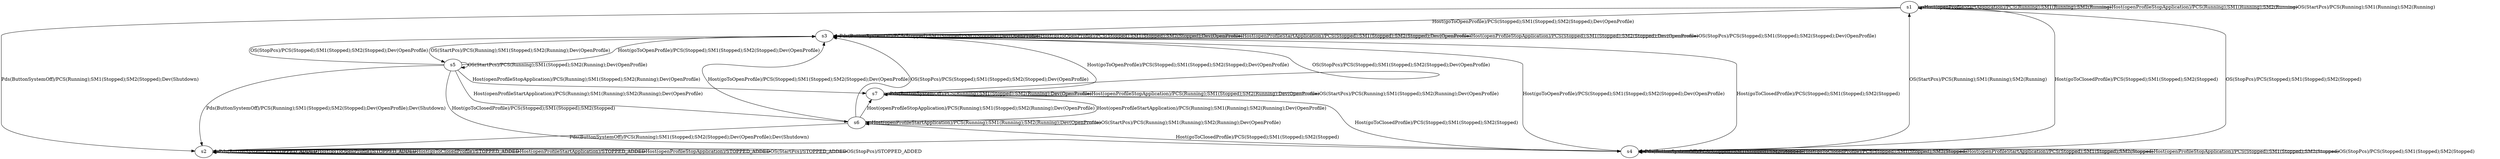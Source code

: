 digraph G {
	s1
	s2
	s3
	s4
	s5
	s6
	s7
	s1 -> s2 [label="Pds(ButtonSystemOff)/PCS(Running);SM1(Stopped);SM2(Stopped);Dev(Shutdown)"]
	s1 -> s3 [label="Host(goToOpenProfile)/PCS(Stopped);SM1(Stopped);SM2(Stopped);Dev(OpenProfile)"]
	s1 -> s4 [label="Host(goToClosedProfile)/PCS(Stopped);SM1(Stopped);SM2(Stopped)"]
	s1 -> s1 [label="Host(openProfileStartApplication)/PCS(Running);SM1(Running);SM2(Running)"]
	s1 -> s1 [label="Host(openProfileStopApplication)/PCS(Running);SM1(Running);SM2(Running)"]
	s1 -> s1 [label="OS(StartPcs)/PCS(Running);SM1(Running);SM2(Running)"]
	s1 -> s4 [label="OS(StopPcs)/PCS(Stopped);SM1(Stopped);SM2(Stopped)"]
	s2 -> s2 [label="Pds(ButtonSystemOff)/STOPPED_ADDED"]
	s2 -> s2 [label="Host(goToOpenProfile)/STOPPED_ADDED"]
	s2 -> s2 [label="Host(goToClosedProfile)/STOPPED_ADDED"]
	s2 -> s2 [label="Host(openProfileStartApplication)/STOPPED_ADDED"]
	s2 -> s2 [label="Host(openProfileStopApplication)/STOPPED_ADDED"]
	s2 -> s2 [label="OS(StartPcs)/STOPPED_ADDED"]
	s2 -> s2 [label="OS(StopPcs)/STOPPED_ADDED"]
	s3 -> s3 [label="Pds(ButtonSystemOff)/PCS(Stopped);SM1(Stopped);SM2(Stopped);Dev(OpenProfile)"]
	s3 -> s3 [label="Host(goToOpenProfile)/PCS(Stopped);SM1(Stopped);SM2(Stopped);Dev(OpenProfile)"]
	s3 -> s4 [label="Host(goToClosedProfile)/PCS(Stopped);SM1(Stopped);SM2(Stopped)"]
	s3 -> s3 [label="Host(openProfileStartApplication)/PCS(Stopped);SM1(Stopped);SM2(Stopped);Dev(OpenProfile)"]
	s3 -> s3 [label="Host(openProfileStopApplication)/PCS(Stopped);SM1(Stopped);SM2(Stopped);Dev(OpenProfile)"]
	s3 -> s5 [label="OS(StartPcs)/PCS(Running);SM1(Stopped);SM2(Running);Dev(OpenProfile)"]
	s3 -> s3 [label="OS(StopPcs)/PCS(Stopped);SM1(Stopped);SM2(Stopped);Dev(OpenProfile)"]
	s4 -> s4 [label="Pds(ButtonSystemOff)/PCS(Stopped);SM1(Stopped);SM2(Stopped)"]
	s4 -> s3 [label="Host(goToOpenProfile)/PCS(Stopped);SM1(Stopped);SM2(Stopped);Dev(OpenProfile)"]
	s4 -> s4 [label="Host(goToClosedProfile)/PCS(Stopped);SM1(Stopped);SM2(Stopped)"]
	s4 -> s4 [label="Host(openProfileStartApplication)/PCS(Stopped);SM1(Stopped);SM2(Stopped)"]
	s4 -> s4 [label="Host(openProfileStopApplication)/PCS(Stopped);SM1(Stopped);SM2(Stopped)"]
	s4 -> s1 [label="OS(StartPcs)/PCS(Running);SM1(Running);SM2(Running)"]
	s4 -> s4 [label="OS(StopPcs)/PCS(Stopped);SM1(Stopped);SM2(Stopped)"]
	s5 -> s2 [label="Pds(ButtonSystemOff)/PCS(Running);SM1(Stopped);SM2(Stopped);Dev(OpenProfile);Dev(Shutdown)"]
	s5 -> s3 [label="Host(goToOpenProfile)/PCS(Stopped);SM1(Stopped);SM2(Stopped);Dev(OpenProfile)"]
	s5 -> s4 [label="Host(goToClosedProfile)/PCS(Stopped);SM1(Stopped);SM2(Stopped)"]
	s5 -> s6 [label="Host(openProfileStartApplication)/PCS(Running);SM1(Running);SM2(Running);Dev(OpenProfile)"]
	s5 -> s7 [label="Host(openProfileStopApplication)/PCS(Running);SM1(Stopped);SM2(Running);Dev(OpenProfile)"]
	s5 -> s5 [label="OS(StartPcs)/PCS(Running);SM1(Stopped);SM2(Running);Dev(OpenProfile)"]
	s5 -> s3 [label="OS(StopPcs)/PCS(Stopped);SM1(Stopped);SM2(Stopped);Dev(OpenProfile)"]
	s6 -> s2 [label="Pds(ButtonSystemOff)/PCS(Running);SM1(Stopped);SM2(Stopped);Dev(OpenProfile);Dev(Shutdown)"]
	s6 -> s3 [label="Host(goToOpenProfile)/PCS(Stopped);SM1(Stopped);SM2(Stopped);Dev(OpenProfile)"]
	s6 -> s4 [label="Host(goToClosedProfile)/PCS(Stopped);SM1(Stopped);SM2(Stopped)"]
	s6 -> s6 [label="Host(openProfileStartApplication)/PCS(Running);SM1(Running);SM2(Running);Dev(OpenProfile)"]
	s6 -> s7 [label="Host(openProfileStopApplication)/PCS(Running);SM1(Stopped);SM2(Running);Dev(OpenProfile)"]
	s6 -> s6 [label="OS(StartPcs)/PCS(Running);SM1(Running);SM2(Running);Dev(OpenProfile)"]
	s6 -> s3 [label="OS(StopPcs)/PCS(Stopped);SM1(Stopped);SM2(Stopped);Dev(OpenProfile)"]
	s7 -> s7 [label="Pds(ButtonSystemOff)/PCS(Running);SM1(Stopped);SM2(Running);Dev(OpenProfile)"]
	s7 -> s3 [label="Host(goToOpenProfile)/PCS(Stopped);SM1(Stopped);SM2(Stopped);Dev(OpenProfile)"]
	s7 -> s4 [label="Host(goToClosedProfile)/PCS(Stopped);SM1(Stopped);SM2(Stopped)"]
	s7 -> s6 [label="Host(openProfileStartApplication)/PCS(Running);SM1(Running);SM2(Running);Dev(OpenProfile)"]
	s7 -> s7 [label="Host(openProfileStopApplication)/PCS(Running);SM1(Stopped);SM2(Running);Dev(OpenProfile)"]
	s7 -> s7 [label="OS(StartPcs)/PCS(Running);SM1(Stopped);SM2(Running);Dev(OpenProfile)"]
	s7 -> s3 [label="OS(StopPcs)/PCS(Stopped);SM1(Stopped);SM2(Stopped);Dev(OpenProfile)"]
}
